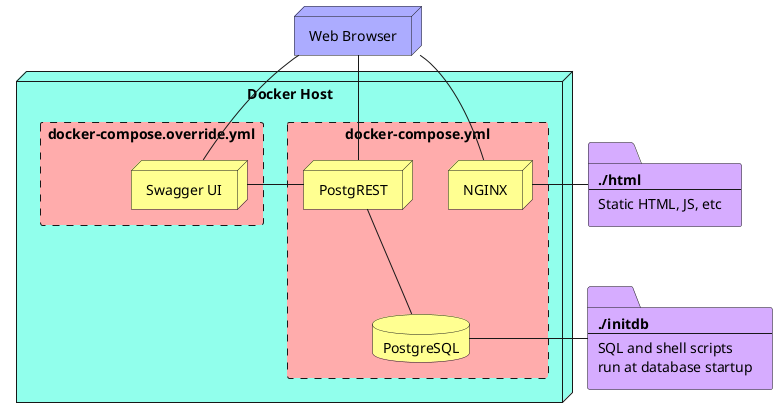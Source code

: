 @startuml

skinparam rectangle {
    BorderStyle dashed
    BackgroundColor #FFACAC
}

skinparam node {
    BackgroundColor #FFFF91
}

skinparam folder {
    BackgroundColor #D6ACFF
}

node "Web Browser" as client #ACACFF

node "Docker Host" as docker_host #91FFEC {
    rectangle "docker-compose.yml" as docker_compose_yml {
        database "PostgreSQL" as postgres #FFFF91
        node "PostgREST" as postgrest
        node "NGINX" as nginx
    }

    rectangle "docker-compose.override.yml" as docker_compose_override_yml {
        node "Swagger UI" as swagger_ui
    }
}

folder html [
    <b>./html</b>
    ---
    Static HTML, JS, etc
]

folder initdb [
    <b>./initdb</b>
    ---
    SQL and shell scripts
    run at database startup
]

client -right- nginx
client -- postgrest
client -- swagger_ui

postgrest -- postgres

postgrest -left- swagger_ui

nginx -right- html
postgres -right- initdb

@enduml